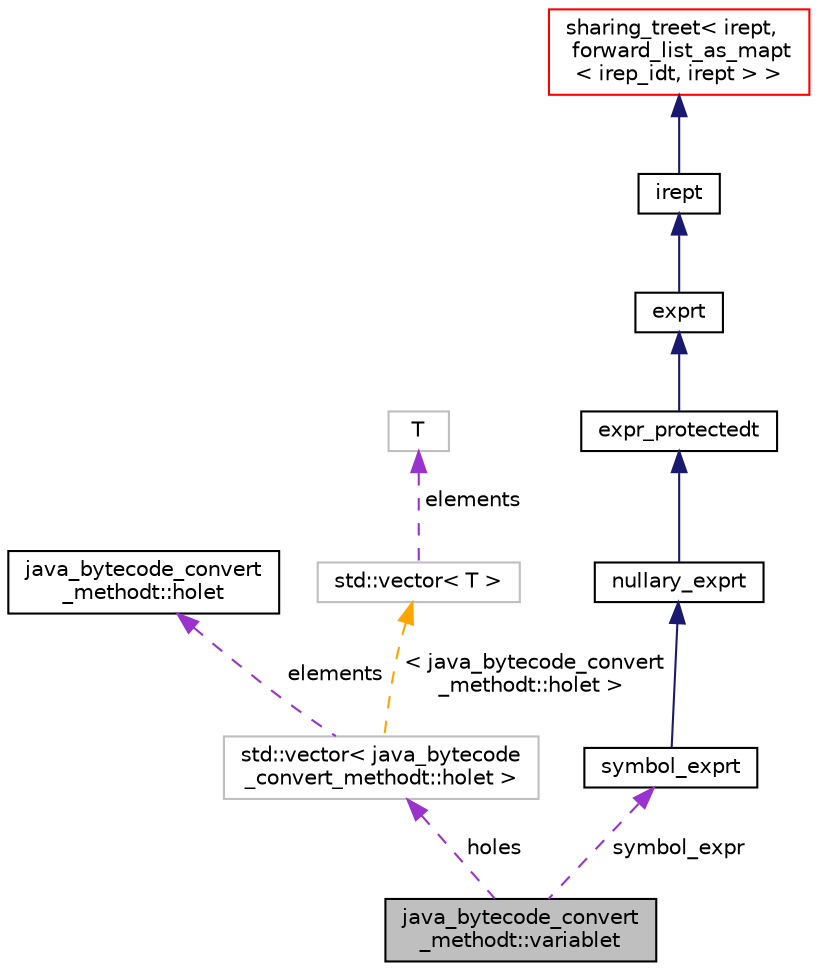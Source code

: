 digraph "java_bytecode_convert_methodt::variablet"
{
 // LATEX_PDF_SIZE
  bgcolor="transparent";
  edge [fontname="Helvetica",fontsize="10",labelfontname="Helvetica",labelfontsize="10"];
  node [fontname="Helvetica",fontsize="10",shape=record];
  Node1 [label="java_bytecode_convert\l_methodt::variablet",height=0.2,width=0.4,color="black", fillcolor="grey75", style="filled", fontcolor="black",tooltip=" "];
  Node2 -> Node1 [dir="back",color="darkorchid3",fontsize="10",style="dashed",label=" holes" ,fontname="Helvetica"];
  Node2 [label="std::vector\< java_bytecode\l_convert_methodt::holet \>",height=0.2,width=0.4,color="grey75",tooltip=" "];
  Node3 -> Node2 [dir="back",color="darkorchid3",fontsize="10",style="dashed",label=" elements" ,fontname="Helvetica"];
  Node3 [label="java_bytecode_convert\l_methodt::holet",height=0.2,width=0.4,color="black",URL="$structjava__bytecode__convert__methodt_1_1holet.html",tooltip=" "];
  Node4 -> Node2 [dir="back",color="orange",fontsize="10",style="dashed",label=" \< java_bytecode_convert\l_methodt::holet \>" ,fontname="Helvetica"];
  Node4 [label="std::vector\< T \>",height=0.2,width=0.4,color="grey75",tooltip="STL class."];
  Node5 -> Node4 [dir="back",color="darkorchid3",fontsize="10",style="dashed",label=" elements" ,fontname="Helvetica"];
  Node5 [label="T",height=0.2,width=0.4,color="grey75",tooltip=" "];
  Node6 -> Node1 [dir="back",color="darkorchid3",fontsize="10",style="dashed",label=" symbol_expr" ,fontname="Helvetica"];
  Node6 [label="symbol_exprt",height=0.2,width=0.4,color="black",URL="$classsymbol__exprt.html",tooltip="Expression to hold a symbol (variable)"];
  Node7 -> Node6 [dir="back",color="midnightblue",fontsize="10",style="solid",fontname="Helvetica"];
  Node7 [label="nullary_exprt",height=0.2,width=0.4,color="black",URL="$classnullary__exprt.html",tooltip="An expression without operands."];
  Node8 -> Node7 [dir="back",color="midnightblue",fontsize="10",style="solid",fontname="Helvetica"];
  Node8 [label="expr_protectedt",height=0.2,width=0.4,color="black",URL="$classexpr__protectedt.html",tooltip="Base class for all expressions."];
  Node9 -> Node8 [dir="back",color="midnightblue",fontsize="10",style="solid",fontname="Helvetica"];
  Node9 [label="exprt",height=0.2,width=0.4,color="black",URL="$classexprt.html",tooltip="Base class for all expressions."];
  Node10 -> Node9 [dir="back",color="midnightblue",fontsize="10",style="solid",fontname="Helvetica"];
  Node10 [label="irept",height=0.2,width=0.4,color="black",URL="$classirept.html",tooltip="There are a large number of kinds of tree structured or tree-like data in CPROVER."];
  Node11 -> Node10 [dir="back",color="midnightblue",fontsize="10",style="solid",fontname="Helvetica"];
  Node11 [label="sharing_treet\< irept,\l forward_list_as_mapt\l\< irep_idt, irept \> \>",height=0.2,width=0.4,color="red",URL="$classsharing__treet.html",tooltip=" "];
}
